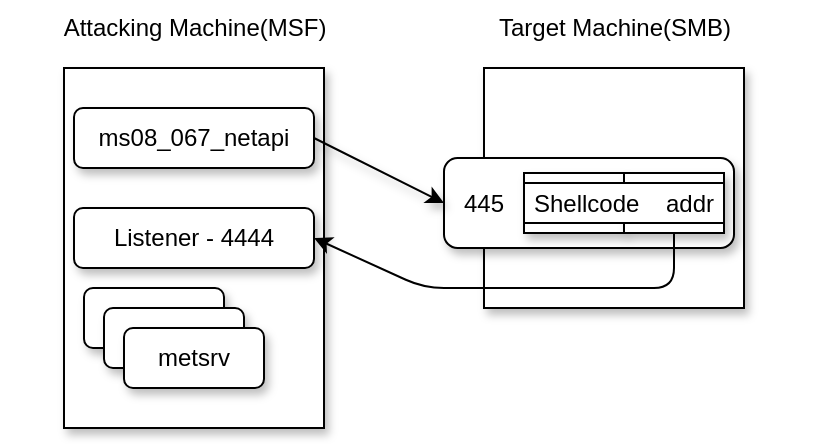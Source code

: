 <mxfile version="13.0.3" type="device"><diagram id="Yp0wuLXaNxzWVFaO_f6G" name="第 1 页"><mxGraphModel dx="1086" dy="806" grid="1" gridSize="10" guides="1" tooltips="1" connect="1" arrows="1" fold="1" page="1" pageScale="1" pageWidth="827" pageHeight="1169" math="0" shadow="0"><root><mxCell id="0"/><mxCell id="1" parent="0"/><mxCell id="Sr93ZqK5CTAKZtryYnMR-3" value="" style="rounded=0;whiteSpace=wrap;html=1;shadow=1;" parent="1" vertex="1"><mxGeometry x="90" y="240" width="130" height="180" as="geometry"/></mxCell><mxCell id="Sr93ZqK5CTAKZtryYnMR-5" value="ms08_067_netapi" style="rounded=1;whiteSpace=wrap;html=1;shadow=1;" parent="1" vertex="1"><mxGeometry x="95" y="260" width="120" height="30" as="geometry"/></mxCell><mxCell id="Sr93ZqK5CTAKZtryYnMR-6" value="Listener - 4444" style="rounded=1;whiteSpace=wrap;html=1;shadow=1;" parent="1" vertex="1"><mxGeometry x="95" y="310" width="120" height="30" as="geometry"/></mxCell><mxCell id="Sr93ZqK5CTAKZtryYnMR-8" value="" style="rounded=0;whiteSpace=wrap;html=1;shadow=1;" parent="1" vertex="1"><mxGeometry x="300" y="240" width="130" height="120" as="geometry"/></mxCell><mxCell id="Sr93ZqK5CTAKZtryYnMR-9" value="" style="rounded=1;whiteSpace=wrap;html=1;shadow=1;" parent="1" vertex="1"><mxGeometry x="280" y="285" width="145" height="45" as="geometry"/></mxCell><mxCell id="Sr93ZqK5CTAKZtryYnMR-10" value="Buffer" style="rounded=0;whiteSpace=wrap;html=1;shadow=1;" parent="1" vertex="1"><mxGeometry x="320" y="292.5" width="50" height="30" as="geometry"/></mxCell><mxCell id="Sr93ZqK5CTAKZtryYnMR-12" value="RET" style="rounded=0;whiteSpace=wrap;html=1;shadow=1;" parent="1" vertex="1"><mxGeometry x="370" y="292.5" width="50" height="30" as="geometry"/></mxCell><mxCell id="Sr93ZqK5CTAKZtryYnMR-13" value="445" style="text;html=1;strokeColor=none;fillColor=none;align=center;verticalAlign=middle;whiteSpace=wrap;rounded=0;shadow=1;" parent="1" vertex="1"><mxGeometry x="280" y="297.5" width="40" height="20" as="geometry"/></mxCell><mxCell id="Sr93ZqK5CTAKZtryYnMR-14" value="" style="endArrow=classic;html=1;exitX=1;exitY=0.5;exitDx=0;exitDy=0;entryX=0;entryY=0.5;entryDx=0;entryDy=0;shadow=1;" parent="1" source="Sr93ZqK5CTAKZtryYnMR-5" target="Sr93ZqK5CTAKZtryYnMR-13" edge="1"><mxGeometry width="50" height="50" relative="1" as="geometry"><mxPoint x="250" y="200" as="sourcePoint"/><mxPoint x="300" y="150" as="targetPoint"/></mxGeometry></mxCell><mxCell id="Sr93ZqK5CTAKZtryYnMR-15" value="Attacking Machine(MSF)" style="text;html=1;strokeColor=none;fillColor=none;align=center;verticalAlign=middle;whiteSpace=wrap;rounded=0;shadow=1;" parent="1" vertex="1"><mxGeometry x="62.5" y="210" width="185" height="20" as="geometry"/></mxCell><mxCell id="Sr93ZqK5CTAKZtryYnMR-17" value="Target Machine(SMB)" style="text;html=1;strokeColor=none;fillColor=none;align=center;verticalAlign=middle;whiteSpace=wrap;rounded=0;shadow=1;" parent="1" vertex="1"><mxGeometry x="272.5" y="210" width="185" height="20" as="geometry"/></mxCell><mxCell id="djCm1KhKaJiSLxp_h2nz-1" value="" style="endArrow=classic;html=1;entryX=1;entryY=0.5;entryDx=0;entryDy=0;exitX=0.5;exitY=1;exitDx=0;exitDy=0;" parent="1" source="Sr93ZqK5CTAKZtryYnMR-12" target="Sr93ZqK5CTAKZtryYnMR-6" edge="1"><mxGeometry width="50" height="50" relative="1" as="geometry"><mxPoint x="560" y="450" as="sourcePoint"/><mxPoint x="610" y="400" as="targetPoint"/><Array as="points"><mxPoint x="395" y="350"/><mxPoint x="270" y="350"/></Array></mxGeometry></mxCell><mxCell id="djCm1KhKaJiSLxp_h2nz-2" value="Shellcode&amp;nbsp; &amp;nbsp; addr" style="rounded=0;whiteSpace=wrap;html=1;shadow=0;" parent="1" vertex="1"><mxGeometry x="320" y="297.5" width="100" height="20" as="geometry"/></mxCell><mxCell id="QkYSqBvhJAa4ybjhOxZv-1" value="metsrv" style="rounded=1;whiteSpace=wrap;html=1;shadow=1;" vertex="1" parent="1"><mxGeometry x="100" y="350" width="70" height="30" as="geometry"/></mxCell><mxCell id="QkYSqBvhJAa4ybjhOxZv-2" value="metsrv" style="rounded=1;whiteSpace=wrap;html=1;shadow=1;" vertex="1" parent="1"><mxGeometry x="110" y="360" width="70" height="30" as="geometry"/></mxCell><mxCell id="QkYSqBvhJAa4ybjhOxZv-3" value="metsrv" style="rounded=1;whiteSpace=wrap;html=1;shadow=1;" vertex="1" parent="1"><mxGeometry x="120" y="370" width="70" height="30" as="geometry"/></mxCell></root></mxGraphModel></diagram></mxfile>
